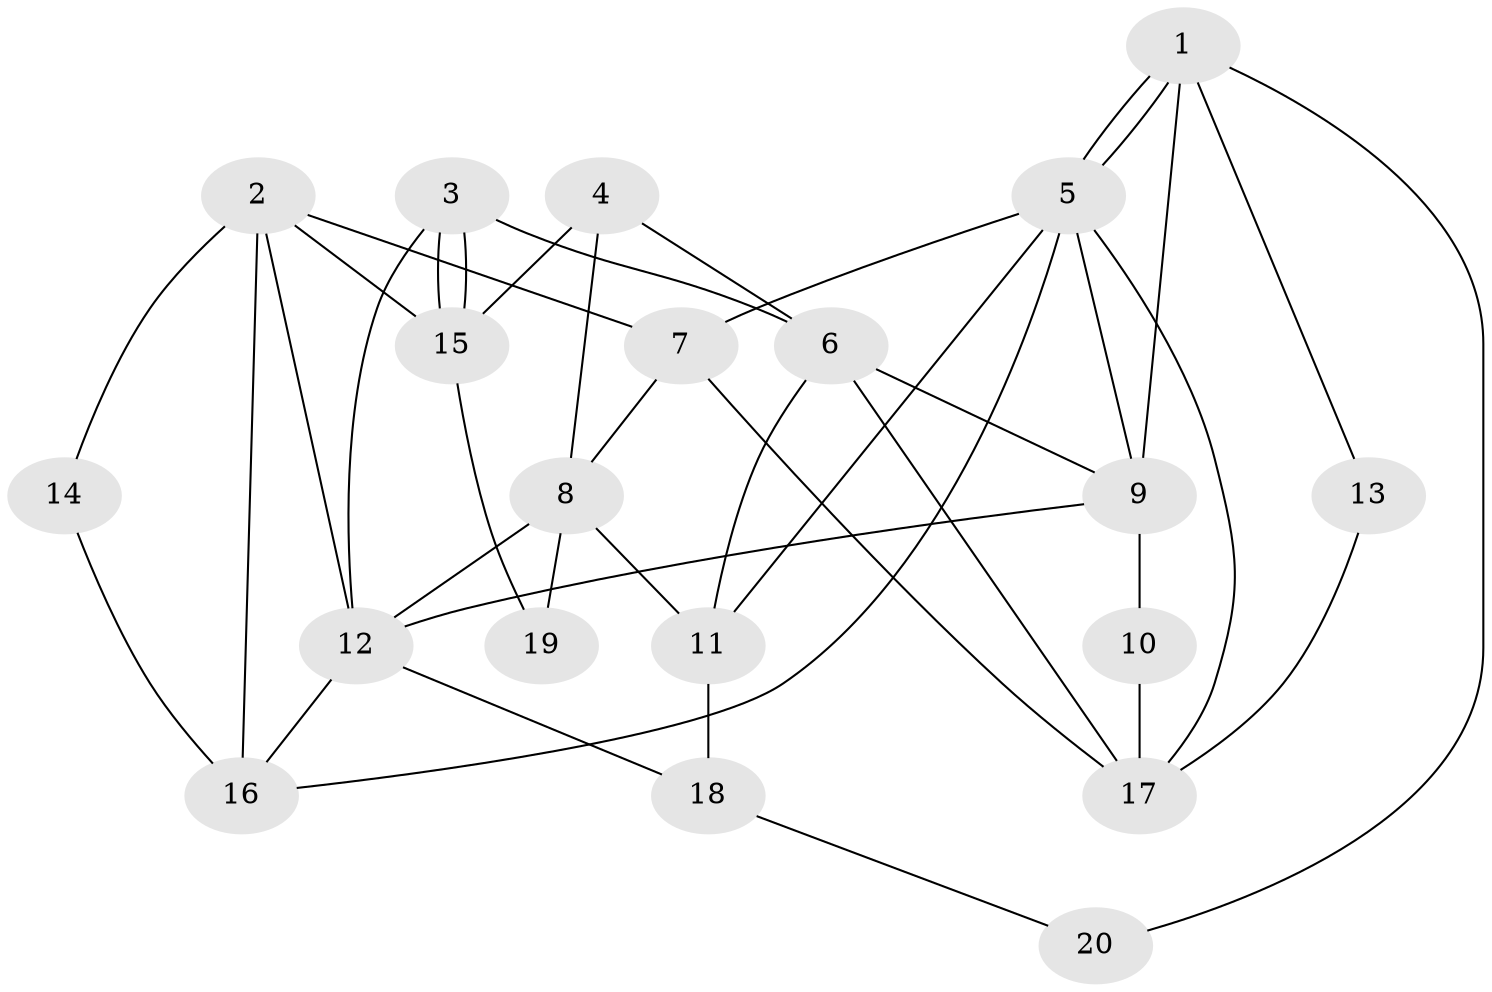 // Generated by graph-tools (version 1.1) at 2025/46/02/15/25 05:46:28]
// undirected, 20 vertices, 40 edges
graph export_dot {
graph [start="1"]
  node [color=gray90,style=filled];
  1;
  2;
  3;
  4;
  5;
  6;
  7;
  8;
  9;
  10;
  11;
  12;
  13;
  14;
  15;
  16;
  17;
  18;
  19;
  20;
  1 -- 5;
  1 -- 5;
  1 -- 9;
  1 -- 13;
  1 -- 20;
  2 -- 12;
  2 -- 7;
  2 -- 14;
  2 -- 15;
  2 -- 16;
  3 -- 15;
  3 -- 15;
  3 -- 12;
  3 -- 6;
  4 -- 15;
  4 -- 6;
  4 -- 8;
  5 -- 11;
  5 -- 7;
  5 -- 9;
  5 -- 16;
  5 -- 17;
  6 -- 9;
  6 -- 11;
  6 -- 17;
  7 -- 17;
  7 -- 8;
  8 -- 11;
  8 -- 12;
  8 -- 19;
  9 -- 12;
  9 -- 10;
  10 -- 17;
  11 -- 18;
  12 -- 16;
  12 -- 18;
  13 -- 17;
  14 -- 16;
  15 -- 19;
  18 -- 20;
}
